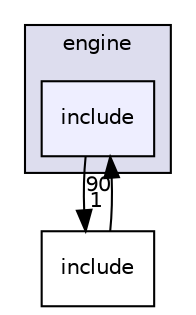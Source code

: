 digraph "engine/include" {
  compound=true
  node [ fontsize="10", fontname="Helvetica"];
  edge [ labelfontsize="10", labelfontname="Helvetica"];
  subgraph clusterdir_996f45160da62e1a3d7f6046fad68f51 {
    graph [ bgcolor="#ddddee", pencolor="black", label="engine" fontname="Helvetica", fontsize="10", URL="dir_996f45160da62e1a3d7f6046fad68f51.html"]
  dir_bafa501d493553e442f19f5f8dd7b29c [shape=box, label="include", style="filled", fillcolor="#eeeeff", pencolor="black", URL="dir_bafa501d493553e442f19f5f8dd7b29c.html"];
  }
  dir_d44c64559bbebec7f509842c48db8b23 [shape=box label="include" URL="dir_d44c64559bbebec7f509842c48db8b23.html"];
  dir_bafa501d493553e442f19f5f8dd7b29c->dir_d44c64559bbebec7f509842c48db8b23 [headlabel="1", labeldistance=1.5 headhref="dir_000005_000006.html"];
  dir_d44c64559bbebec7f509842c48db8b23->dir_bafa501d493553e442f19f5f8dd7b29c [headlabel="90", labeldistance=1.5 headhref="dir_000006_000005.html"];
}
